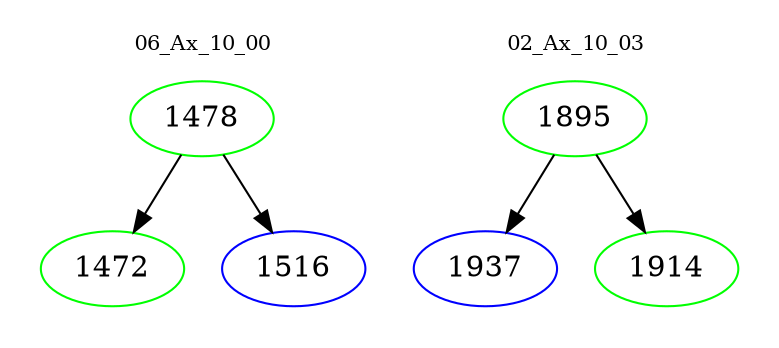digraph{
subgraph cluster_0 {
color = white
label = "06_Ax_10_00";
fontsize=10;
T0_1478 [label="1478", color="green"]
T0_1478 -> T0_1472 [color="black"]
T0_1472 [label="1472", color="green"]
T0_1478 -> T0_1516 [color="black"]
T0_1516 [label="1516", color="blue"]
}
subgraph cluster_1 {
color = white
label = "02_Ax_10_03";
fontsize=10;
T1_1895 [label="1895", color="green"]
T1_1895 -> T1_1937 [color="black"]
T1_1937 [label="1937", color="blue"]
T1_1895 -> T1_1914 [color="black"]
T1_1914 [label="1914", color="green"]
}
}
